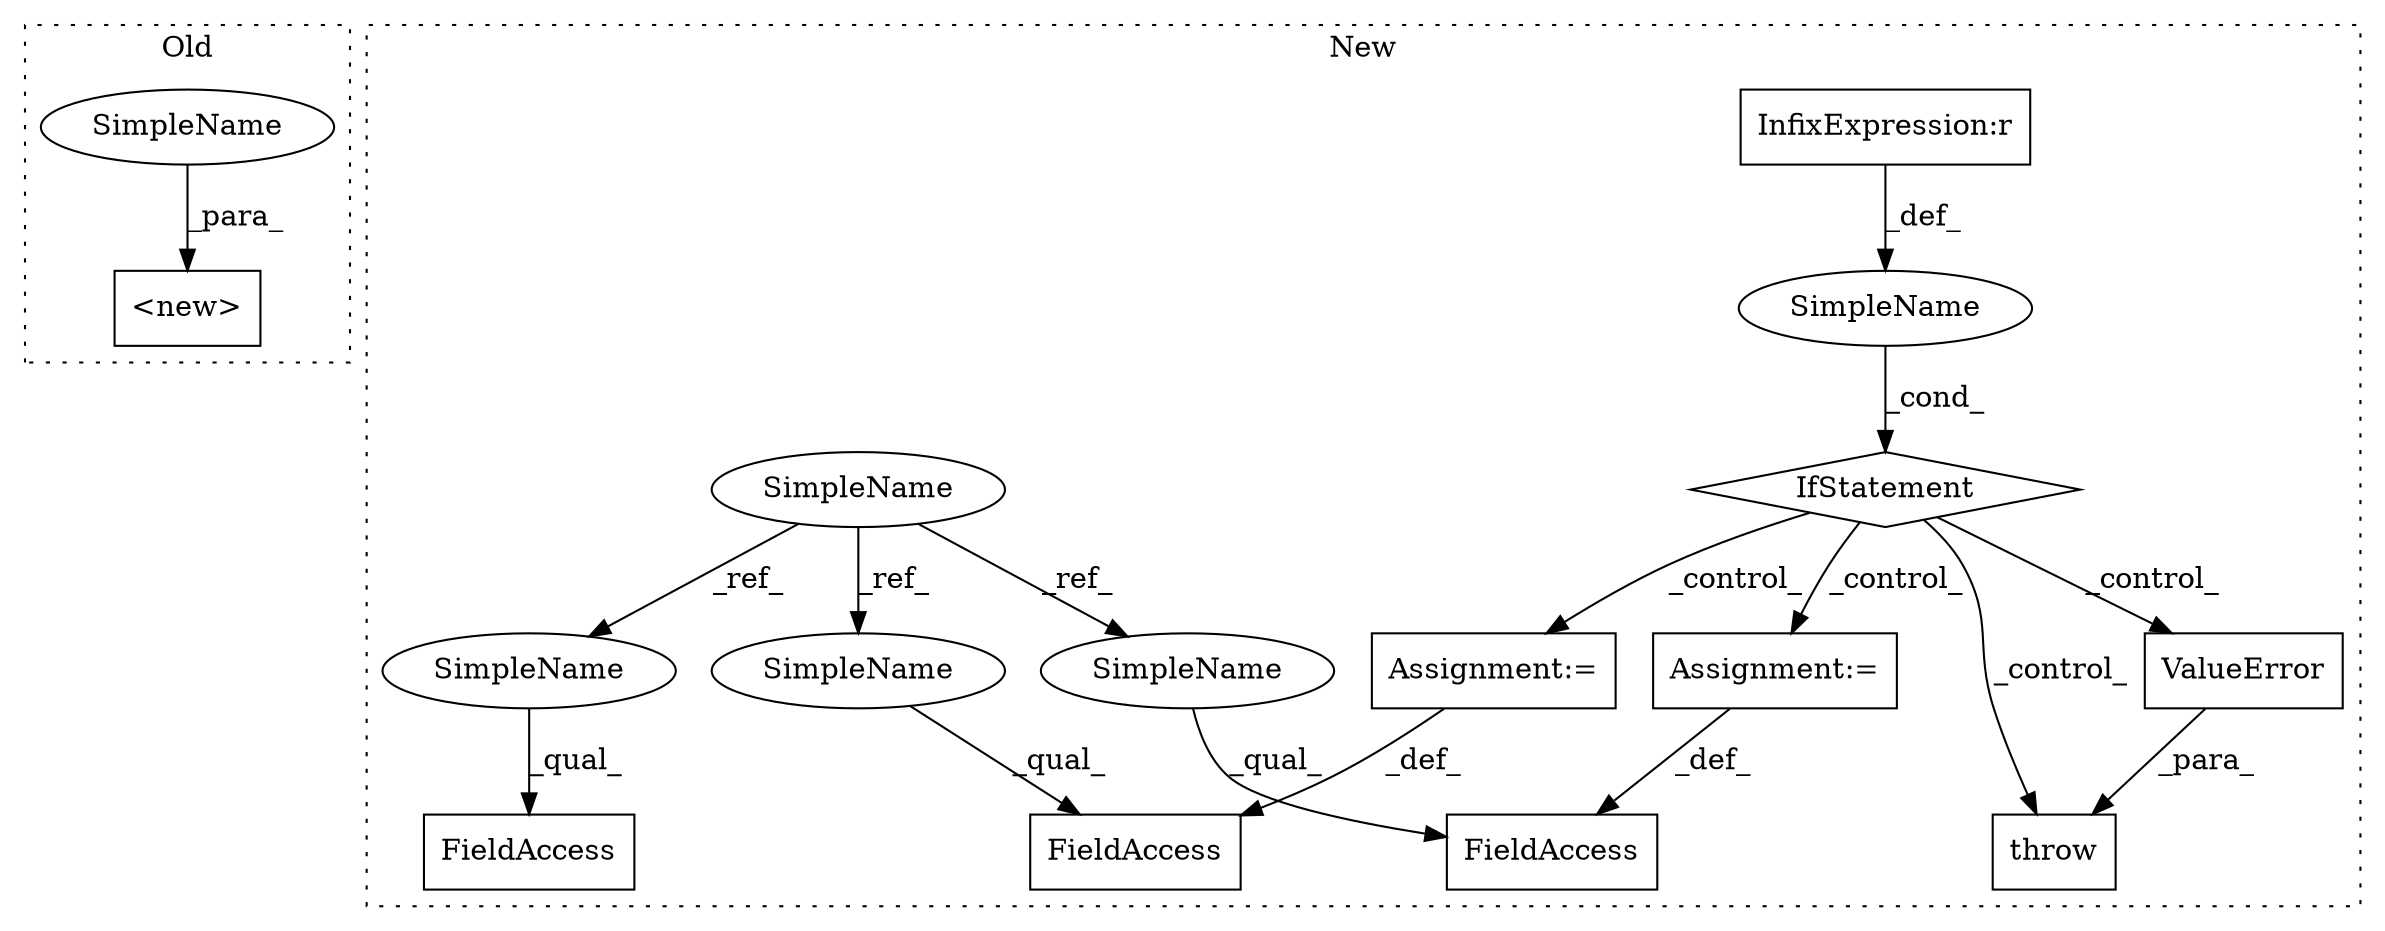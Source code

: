 digraph G {
subgraph cluster0 {
1 [label="<new>" a="46" s="432,466" l="6,2" shape="box"];
16 [label="SimpleName" a="42" s="462" l="4" shape="ellipse"];
label = "Old";
style="dotted";
}
subgraph cluster1 {
2 [label="ValueError" a="32" s="715,729" l="11,1" shape="box"];
3 [label="throw" a="53" s="709" l="6" shape="box"];
4 [label="IfStatement" a="25" s="623,641" l="4,2" shape="diamond"];
5 [label="SimpleName" a="42" s="" l="" shape="ellipse"];
6 [label="Assignment:=" a="7" s="975" l="1" shape="box"];
7 [label="Assignment:=" a="7" s="868" l="1" shape="box"];
8 [label="InfixExpression:r" a="27" s="633" l="4" shape="box"];
9 [label="FieldAccess" a="22" s="954" l="21" shape="box"];
10 [label="FieldAccess" a="22" s="857" l="11" shape="box"];
11 [label="SimpleName" a="42" s="551" l="4" shape="ellipse"];
12 [label="FieldAccess" a="22" s="814" l="10" shape="box"];
13 [label="SimpleName" a="42" s="857" l="4" shape="ellipse"];
14 [label="SimpleName" a="42" s="814" l="4" shape="ellipse"];
15 [label="SimpleName" a="42" s="954" l="4" shape="ellipse"];
label = "New";
style="dotted";
}
2 -> 3 [label="_para_"];
4 -> 6 [label="_control_"];
4 -> 3 [label="_control_"];
4 -> 2 [label="_control_"];
4 -> 7 [label="_control_"];
5 -> 4 [label="_cond_"];
6 -> 9 [label="_def_"];
7 -> 10 [label="_def_"];
8 -> 5 [label="_def_"];
11 -> 13 [label="_ref_"];
11 -> 14 [label="_ref_"];
11 -> 15 [label="_ref_"];
13 -> 10 [label="_qual_"];
14 -> 12 [label="_qual_"];
15 -> 9 [label="_qual_"];
16 -> 1 [label="_para_"];
}